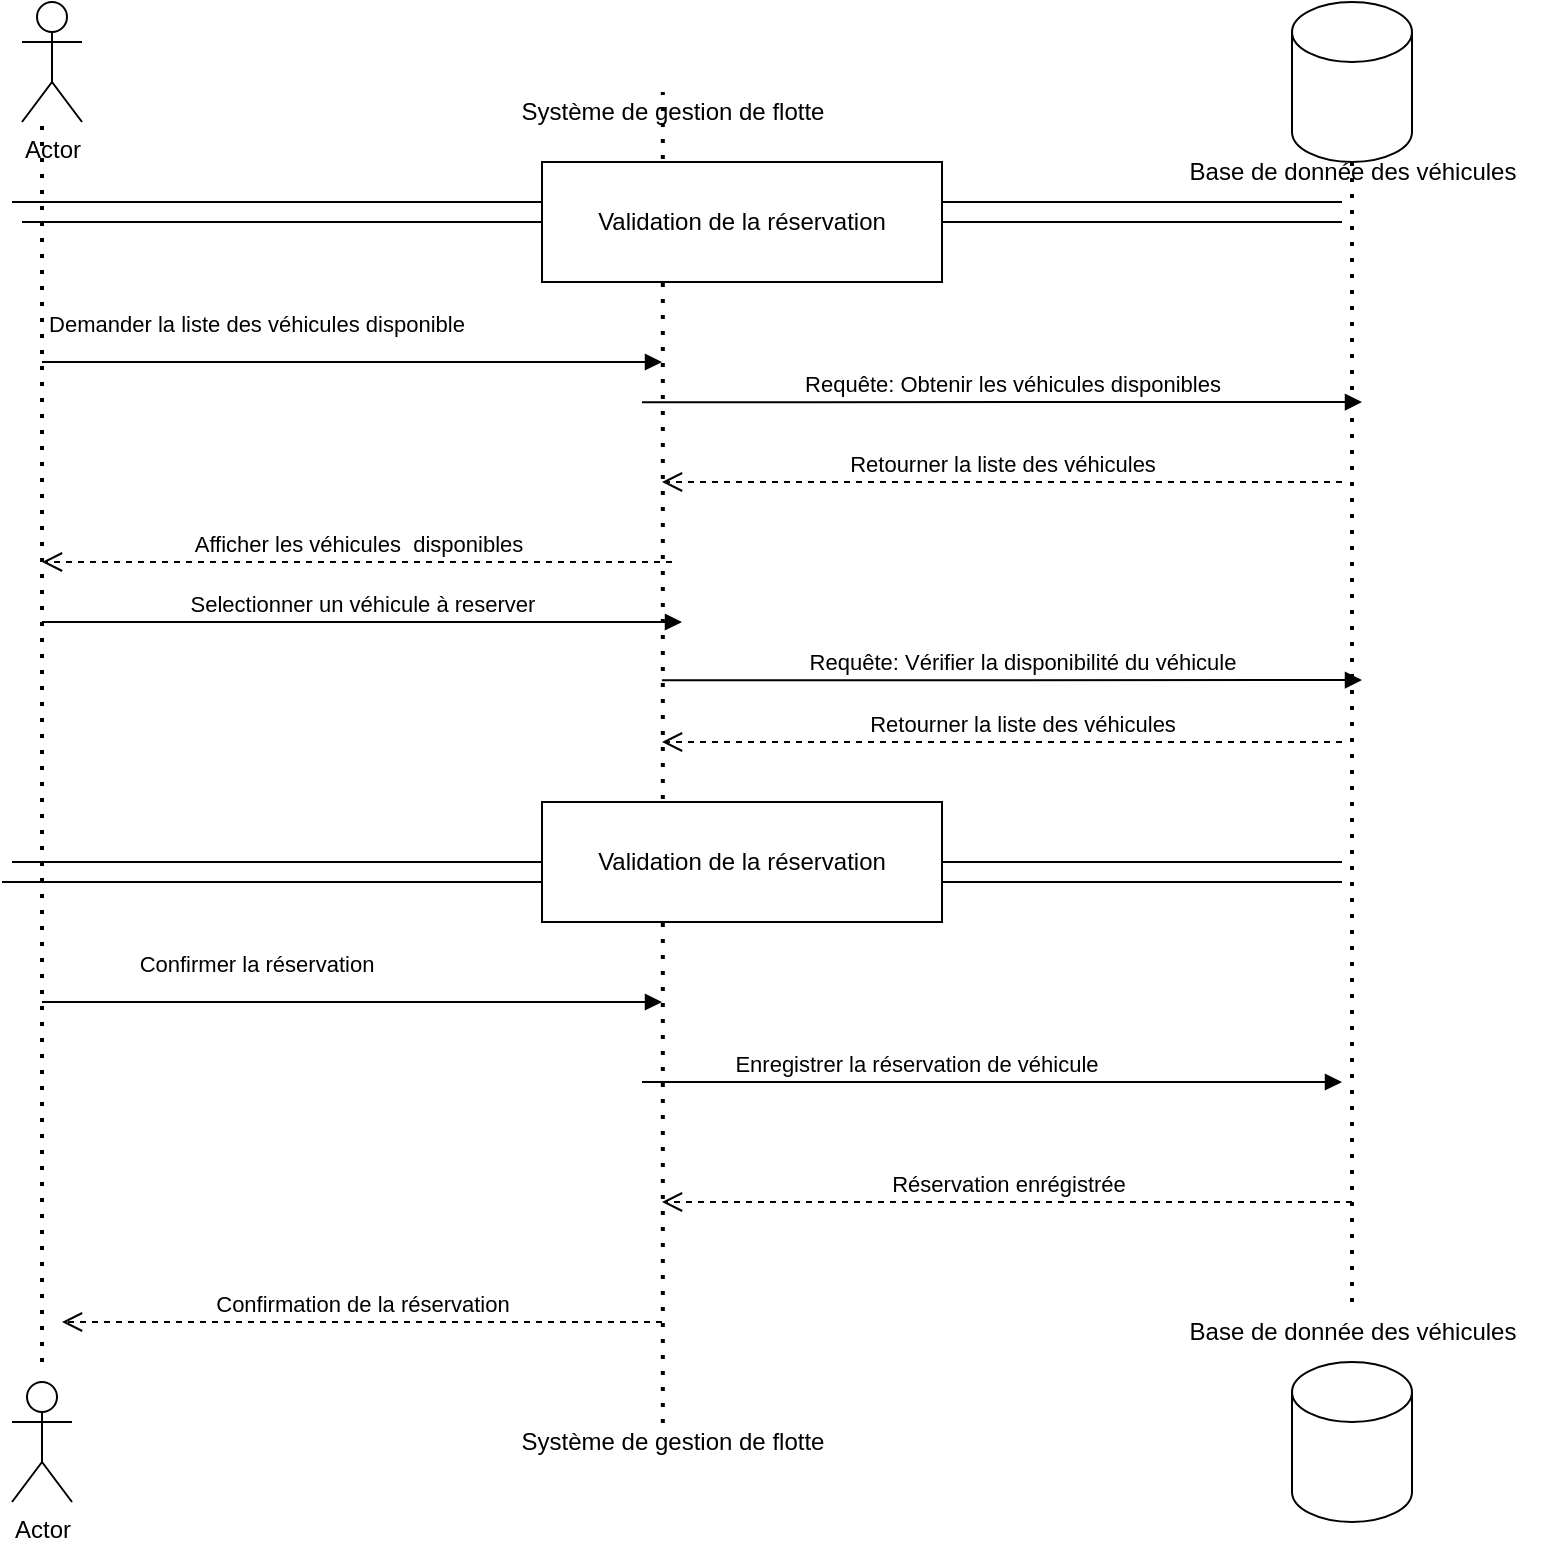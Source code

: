 <mxfile version="24.7.14">
  <diagram name="Page-1" id="2YBvvXClWsGukQMizWep">
    <mxGraphModel dx="2759" dy="949" grid="1" gridSize="10" guides="1" tooltips="1" connect="1" arrows="1" fold="1" page="1" pageScale="1" pageWidth="850" pageHeight="1100" math="0" shadow="0">
      <root>
        <mxCell id="0" />
        <mxCell id="1" parent="0" />
        <mxCell id="PukpmlLUlQeitPFJII0--1" value="Actor" style="shape=umlActor;verticalLabelPosition=bottom;verticalAlign=top;html=1;outlineConnect=0;" vertex="1" parent="1">
          <mxGeometry x="-425" y="710" width="30" height="60" as="geometry" />
        </mxCell>
        <mxCell id="PukpmlLUlQeitPFJII0--2" value="Actor" style="shape=umlActor;verticalLabelPosition=bottom;verticalAlign=top;html=1;outlineConnect=0;rotation=0;" vertex="1" parent="1">
          <mxGeometry x="-420" y="20" width="30" height="60" as="geometry" />
        </mxCell>
        <mxCell id="PukpmlLUlQeitPFJII0--5" value="Demander la liste des véhicules disponible" style="html=1;verticalAlign=bottom;endArrow=block;edgeStyle=elbowEdgeStyle;elbow=horizontal;curved=0;rounded=0;" edge="1" parent="1">
          <mxGeometry x="-0.312" y="10" relative="1" as="geometry">
            <mxPoint x="-410" y="200" as="sourcePoint" />
            <Array as="points">
              <mxPoint x="-325" y="200" />
            </Array>
            <mxPoint x="-100" y="200" as="targetPoint" />
            <mxPoint as="offset" />
          </mxGeometry>
        </mxCell>
        <mxCell id="PukpmlLUlQeitPFJII0--6" value="Selectionner un véhicule à reserver" style="html=1;verticalAlign=bottom;endArrow=block;edgeStyle=elbowEdgeStyle;elbow=vertical;curved=0;rounded=0;" edge="1" parent="1">
          <mxGeometry relative="1" as="geometry">
            <mxPoint x="-410" y="330" as="sourcePoint" />
            <Array as="points">
              <mxPoint x="-160" y="330" />
            </Array>
            <mxPoint x="-90" y="330" as="targetPoint" />
          </mxGeometry>
        </mxCell>
        <mxCell id="PukpmlLUlQeitPFJII0--7" value="" style="endArrow=none;dashed=1;html=1;dashPattern=1 3;strokeWidth=2;rounded=0;" edge="1" parent="1">
          <mxGeometry width="50" height="50" relative="1" as="geometry">
            <mxPoint x="-410" y="700" as="sourcePoint" />
            <mxPoint x="-410" y="80" as="targetPoint" />
          </mxGeometry>
        </mxCell>
        <mxCell id="PukpmlLUlQeitPFJII0--8" value="Afficher les véhicules&amp;nbsp; disponibles" style="html=1;verticalAlign=bottom;endArrow=open;dashed=1;endSize=8;edgeStyle=elbowEdgeStyle;elbow=vertical;curved=0;rounded=0;" edge="1" parent="1">
          <mxGeometry relative="1" as="geometry">
            <mxPoint x="-410" y="300" as="targetPoint" />
            <Array as="points">
              <mxPoint x="-290" y="300" />
            </Array>
            <mxPoint x="-95" y="300" as="sourcePoint" />
          </mxGeometry>
        </mxCell>
        <mxCell id="PukpmlLUlQeitPFJII0--9" value="" style="endArrow=none;dashed=1;html=1;dashPattern=1 3;strokeWidth=2;rounded=0;entryX=0.473;entryY=0.167;entryDx=0;entryDy=0;entryPerimeter=0;exitX=0.473;exitY=0.183;exitDx=0;exitDy=0;exitPerimeter=0;" edge="1" parent="1" source="PukpmlLUlQeitPFJII0--26" target="PukpmlLUlQeitPFJII0--11">
          <mxGeometry width="50" height="50" relative="1" as="geometry">
            <mxPoint x="-100" y="721" as="sourcePoint" />
            <mxPoint x="-99.71" y="230" as="targetPoint" />
          </mxGeometry>
        </mxCell>
        <mxCell id="PukpmlLUlQeitPFJII0--11" value="Système de gestion de flotte" style="text;html=1;align=center;verticalAlign=middle;resizable=0;points=[];autosize=1;strokeColor=none;fillColor=none;" vertex="1" parent="1">
          <mxGeometry x="-180" y="60" width="170" height="30" as="geometry" />
        </mxCell>
        <mxCell id="PukpmlLUlQeitPFJII0--12" value="Confirmer la réservation" style="html=1;verticalAlign=bottom;endArrow=block;edgeStyle=elbowEdgeStyle;elbow=horizontal;curved=0;rounded=0;" edge="1" parent="1">
          <mxGeometry x="-0.312" y="10" relative="1" as="geometry">
            <mxPoint x="-410" y="520" as="sourcePoint" />
            <Array as="points">
              <mxPoint x="-325" y="520" />
            </Array>
            <mxPoint x="-100" y="520" as="targetPoint" />
            <mxPoint as="offset" />
          </mxGeometry>
        </mxCell>
        <mxCell id="PukpmlLUlQeitPFJII0--13" value="Confirmation de la réservation" style="html=1;verticalAlign=bottom;endArrow=open;dashed=1;endSize=8;edgeStyle=elbowEdgeStyle;elbow=vertical;curved=0;rounded=0;" edge="1" parent="1">
          <mxGeometry relative="1" as="geometry">
            <mxPoint x="-400" y="680" as="targetPoint" />
            <Array as="points">
              <mxPoint x="-295" y="680" />
            </Array>
            <mxPoint x="-100" y="680" as="sourcePoint" />
          </mxGeometry>
        </mxCell>
        <mxCell id="PukpmlLUlQeitPFJII0--14" value="" style="endArrow=none;dashed=1;html=1;dashPattern=1 3;strokeWidth=2;rounded=0;" edge="1" parent="1" source="PukpmlLUlQeitPFJII0--19" target="PukpmlLUlQeitPFJII0--15">
          <mxGeometry width="50" height="50" relative="1" as="geometry">
            <mxPoint x="244" y="590" as="sourcePoint" />
            <mxPoint x="244.29" y="220" as="targetPoint" />
          </mxGeometry>
        </mxCell>
        <mxCell id="PukpmlLUlQeitPFJII0--15" value="" style="shape=cylinder3;whiteSpace=wrap;html=1;boundedLbl=1;backgroundOutline=1;size=15;" vertex="1" parent="1">
          <mxGeometry x="215.0" y="20" width="60" height="80" as="geometry" />
        </mxCell>
        <mxCell id="PukpmlLUlQeitPFJII0--16" value="Base de donnée des véhicules" style="text;html=1;align=center;verticalAlign=middle;resizable=0;points=[];autosize=1;strokeColor=none;fillColor=none;" vertex="1" parent="1">
          <mxGeometry x="150" y="90" width="190" height="30" as="geometry" />
        </mxCell>
        <mxCell id="PukpmlLUlQeitPFJII0--18" value="" style="shape=cylinder3;whiteSpace=wrap;html=1;boundedLbl=1;backgroundOutline=1;size=15;" vertex="1" parent="1">
          <mxGeometry x="215.0" y="700" width="60" height="80" as="geometry" />
        </mxCell>
        <mxCell id="PukpmlLUlQeitPFJII0--19" value="Base de donnée des véhicules" style="text;html=1;align=center;verticalAlign=middle;resizable=0;points=[];autosize=1;strokeColor=none;fillColor=none;" vertex="1" parent="1">
          <mxGeometry x="150" y="670" width="190" height="30" as="geometry" />
        </mxCell>
        <mxCell id="PukpmlLUlQeitPFJII0--20" value="Requête: Obtenir les véhicules disponibles" style="html=1;verticalAlign=bottom;endArrow=block;edgeStyle=elbowEdgeStyle;elbow=horizontal;curved=0;rounded=0;" edge="1" parent="1">
          <mxGeometry x="0.029" relative="1" as="geometry">
            <mxPoint x="-110" y="220.09" as="sourcePoint" />
            <Array as="points">
              <mxPoint x="-25" y="220.09" />
            </Array>
            <mxPoint x="250" y="220" as="targetPoint" />
            <mxPoint as="offset" />
          </mxGeometry>
        </mxCell>
        <mxCell id="PukpmlLUlQeitPFJII0--21" value="Retourner la liste des véhicules" style="html=1;verticalAlign=bottom;endArrow=open;dashed=1;endSize=8;edgeStyle=elbowEdgeStyle;elbow=vertical;curved=0;rounded=0;" edge="1" parent="1">
          <mxGeometry relative="1" as="geometry">
            <mxPoint x="-100" y="260" as="targetPoint" />
            <Array as="points">
              <mxPoint x="20" y="260" />
            </Array>
            <mxPoint x="240" y="260" as="sourcePoint" />
          </mxGeometry>
        </mxCell>
        <mxCell id="PukpmlLUlQeitPFJII0--24" value="Enregistrer la réservation de véhicule" style="html=1;verticalAlign=bottom;endArrow=block;edgeStyle=elbowEdgeStyle;elbow=horizontal;curved=0;rounded=0;" edge="1" parent="1">
          <mxGeometry x="-0.212" relative="1" as="geometry">
            <mxPoint x="-110" y="560" as="sourcePoint" />
            <Array as="points">
              <mxPoint x="-5" y="547.09" />
            </Array>
            <mxPoint x="240" y="560" as="targetPoint" />
            <mxPoint x="-1" as="offset" />
          </mxGeometry>
        </mxCell>
        <mxCell id="PukpmlLUlQeitPFJII0--25" value="Réservation enrégistrée" style="html=1;verticalAlign=bottom;endArrow=open;dashed=1;endSize=8;edgeStyle=elbowEdgeStyle;elbow=vertical;curved=0;rounded=0;" edge="1" parent="1">
          <mxGeometry relative="1" as="geometry">
            <mxPoint x="-100" y="620" as="targetPoint" />
            <Array as="points">
              <mxPoint x="25" y="620" />
            </Array>
            <mxPoint x="245" y="620" as="sourcePoint" />
          </mxGeometry>
        </mxCell>
        <mxCell id="PukpmlLUlQeitPFJII0--26" value="Système de gestion de flotte" style="text;html=1;align=center;verticalAlign=middle;resizable=0;points=[];autosize=1;strokeColor=none;fillColor=none;" vertex="1" parent="1">
          <mxGeometry x="-180" y="725" width="170" height="30" as="geometry" />
        </mxCell>
        <mxCell id="PukpmlLUlQeitPFJII0--27" value="" style="endArrow=none;html=1;rounded=0;" edge="1" parent="1" target="PukpmlLUlQeitPFJII0--31">
          <mxGeometry width="50" height="50" relative="1" as="geometry">
            <mxPoint x="-425" y="450" as="sourcePoint" />
            <mxPoint x="-100" y="450" as="targetPoint" />
          </mxGeometry>
        </mxCell>
        <mxCell id="PukpmlLUlQeitPFJII0--28" value="" style="endArrow=none;html=1;rounded=0;" edge="1" parent="1">
          <mxGeometry width="50" height="50" relative="1" as="geometry">
            <mxPoint x="-430" y="460" as="sourcePoint" />
            <mxPoint x="-100" y="460" as="targetPoint" />
          </mxGeometry>
        </mxCell>
        <mxCell id="PukpmlLUlQeitPFJII0--29" value="" style="endArrow=none;html=1;rounded=0;" edge="1" parent="1">
          <mxGeometry width="50" height="50" relative="1" as="geometry">
            <mxPoint x="40" y="460" as="sourcePoint" />
            <mxPoint x="240" y="460" as="targetPoint" />
          </mxGeometry>
        </mxCell>
        <mxCell id="PukpmlLUlQeitPFJII0--30" value="" style="endArrow=none;html=1;rounded=0;" edge="1" parent="1">
          <mxGeometry width="50" height="50" relative="1" as="geometry">
            <mxPoint x="40" y="450" as="sourcePoint" />
            <mxPoint x="240" y="450" as="targetPoint" />
          </mxGeometry>
        </mxCell>
        <mxCell id="PukpmlLUlQeitPFJII0--31" value="Validation de la réservation" style="rounded=0;whiteSpace=wrap;html=1;" vertex="1" parent="1">
          <mxGeometry x="-160" y="420" width="200" height="60" as="geometry" />
        </mxCell>
        <mxCell id="PukpmlLUlQeitPFJII0--34" value="Retourner la liste des véhicules" style="html=1;verticalAlign=bottom;endArrow=open;dashed=1;endSize=8;edgeStyle=elbowEdgeStyle;elbow=vertical;curved=0;rounded=0;" edge="1" parent="1">
          <mxGeometry x="-0.059" relative="1" as="geometry">
            <mxPoint x="-100" y="390" as="targetPoint" />
            <Array as="points">
              <mxPoint x="20" y="390" />
            </Array>
            <mxPoint x="240" y="390" as="sourcePoint" />
            <mxPoint as="offset" />
          </mxGeometry>
        </mxCell>
        <mxCell id="PukpmlLUlQeitPFJII0--35" value="Requête: Vérifier la disponibilité du véhicule" style="html=1;verticalAlign=bottom;endArrow=block;edgeStyle=elbowEdgeStyle;elbow=horizontal;curved=0;rounded=0;" edge="1" parent="1">
          <mxGeometry x="0.029" relative="1" as="geometry">
            <mxPoint x="-100" y="359.18" as="sourcePoint" />
            <Array as="points">
              <mxPoint x="-15" y="359.18" />
            </Array>
            <mxPoint x="250" y="359" as="targetPoint" />
            <mxPoint as="offset" />
          </mxGeometry>
        </mxCell>
        <mxCell id="PukpmlLUlQeitPFJII0--36" value="" style="endArrow=none;html=1;rounded=0;" edge="1" parent="1">
          <mxGeometry width="50" height="50" relative="1" as="geometry">
            <mxPoint x="-425" y="120" as="sourcePoint" />
            <mxPoint x="-160" y="120" as="targetPoint" />
          </mxGeometry>
        </mxCell>
        <mxCell id="PukpmlLUlQeitPFJII0--37" value="" style="endArrow=none;html=1;rounded=0;" edge="1" parent="1">
          <mxGeometry width="50" height="50" relative="1" as="geometry">
            <mxPoint x="40" y="130" as="sourcePoint" />
            <mxPoint x="240" y="130" as="targetPoint" />
          </mxGeometry>
        </mxCell>
        <mxCell id="PukpmlLUlQeitPFJII0--38" value="" style="endArrow=none;html=1;rounded=0;" edge="1" parent="1">
          <mxGeometry width="50" height="50" relative="1" as="geometry">
            <mxPoint x="40" y="120" as="sourcePoint" />
            <mxPoint x="240" y="120" as="targetPoint" />
          </mxGeometry>
        </mxCell>
        <mxCell id="PukpmlLUlQeitPFJII0--39" value="" style="endArrow=none;html=1;rounded=0;" edge="1" parent="1">
          <mxGeometry width="50" height="50" relative="1" as="geometry">
            <mxPoint x="-420" y="130" as="sourcePoint" />
            <mxPoint x="-160" y="130" as="targetPoint" />
          </mxGeometry>
        </mxCell>
        <mxCell id="PukpmlLUlQeitPFJII0--40" value="Validation de la réservation" style="rounded=0;whiteSpace=wrap;html=1;" vertex="1" parent="1">
          <mxGeometry x="-160" y="100" width="200" height="60" as="geometry" />
        </mxCell>
      </root>
    </mxGraphModel>
  </diagram>
</mxfile>
